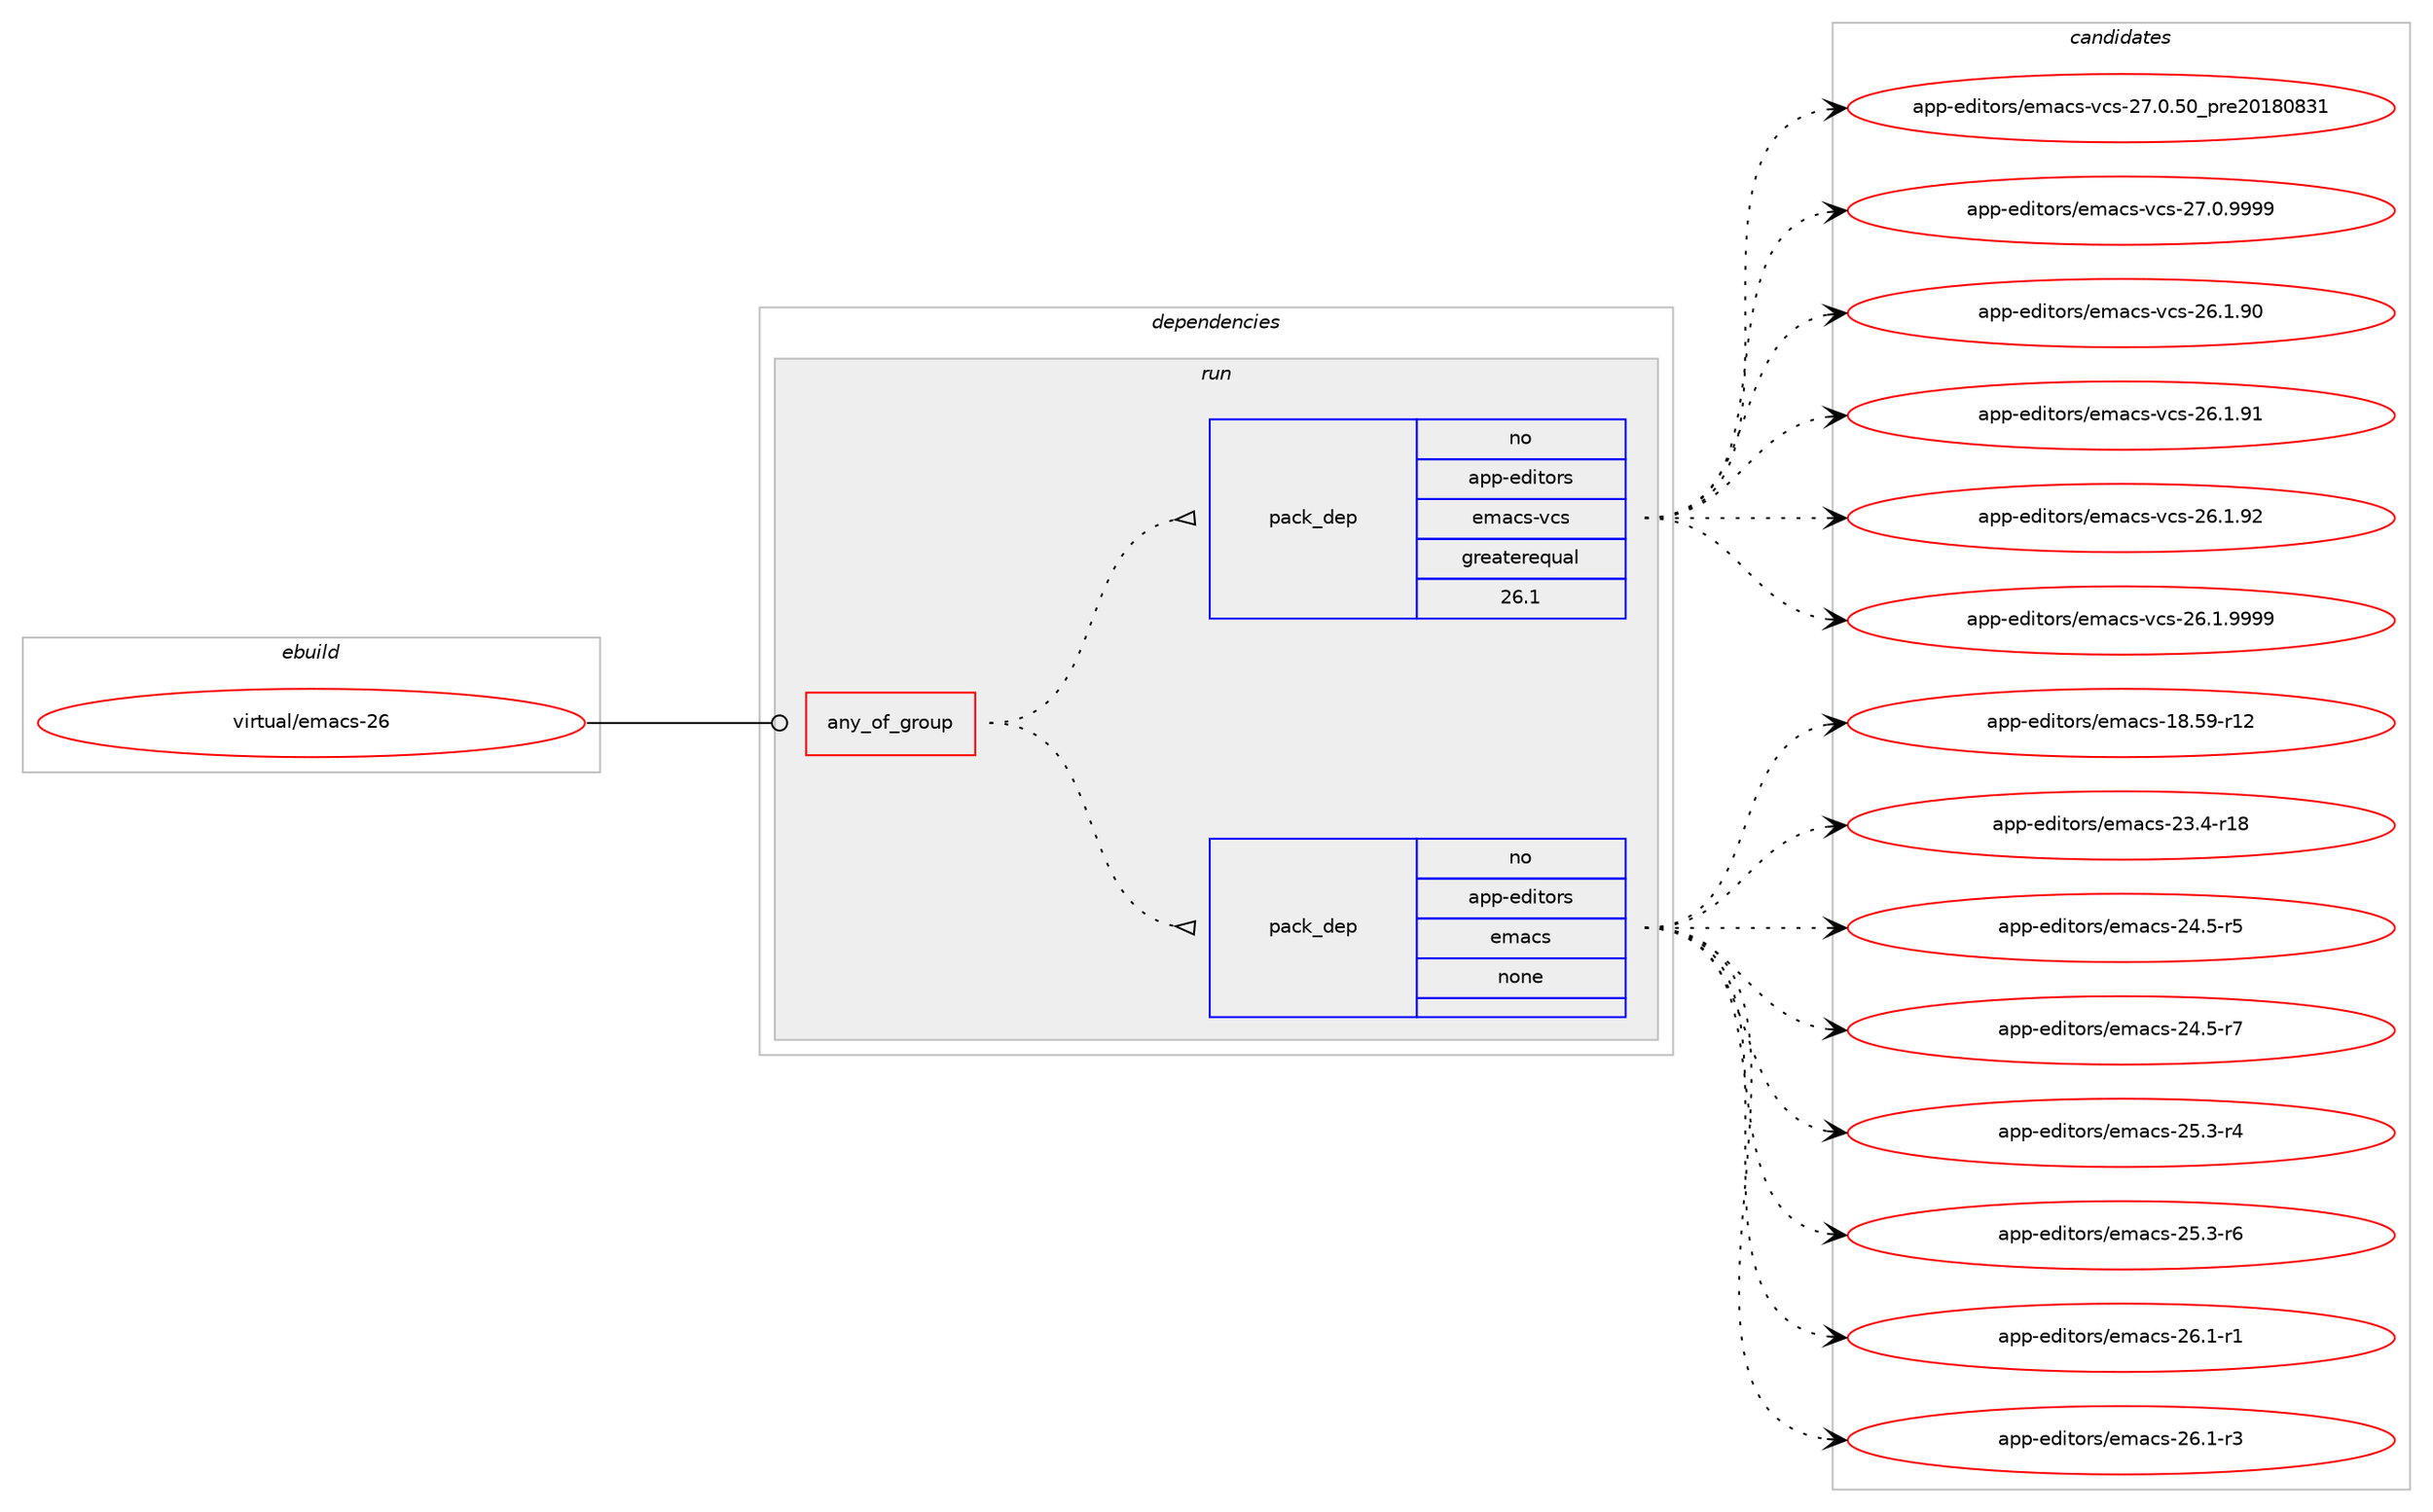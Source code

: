 digraph prolog {

# *************
# Graph options
# *************

newrank=true;
concentrate=true;
compound=true;
graph [rankdir=LR,fontname=Helvetica,fontsize=10,ranksep=1.5];#, ranksep=2.5, nodesep=0.2];
edge  [arrowhead=vee];
node  [fontname=Helvetica,fontsize=10];

# **********
# The ebuild
# **********

subgraph cluster_leftcol {
color=gray;
rank=same;
label=<<i>ebuild</i>>;
id [label="virtual/emacs-26", color=red, width=4, href="../virtual/emacs-26.svg"];
}

# ****************
# The dependencies
# ****************

subgraph cluster_midcol {
color=gray;
label=<<i>dependencies</i>>;
subgraph cluster_compile {
fillcolor="#eeeeee";
style=filled;
label=<<i>compile</i>>;
}
subgraph cluster_compileandrun {
fillcolor="#eeeeee";
style=filled;
label=<<i>compile and run</i>>;
}
subgraph cluster_run {
fillcolor="#eeeeee";
style=filled;
label=<<i>run</i>>;
subgraph any27815 {
dependency1741040 [label=<<TABLE BORDER="0" CELLBORDER="1" CELLSPACING="0" CELLPADDING="4"><TR><TD CELLPADDING="10">any_of_group</TD></TR></TABLE>>, shape=none, color=red];subgraph pack1249661 {
dependency1741041 [label=<<TABLE BORDER="0" CELLBORDER="1" CELLSPACING="0" CELLPADDING="4" WIDTH="220"><TR><TD ROWSPAN="6" CELLPADDING="30">pack_dep</TD></TR><TR><TD WIDTH="110">no</TD></TR><TR><TD>app-editors</TD></TR><TR><TD>emacs</TD></TR><TR><TD>none</TD></TR><TR><TD></TD></TR></TABLE>>, shape=none, color=blue];
}
dependency1741040:e -> dependency1741041:w [weight=20,style="dotted",arrowhead="oinv"];
subgraph pack1249662 {
dependency1741042 [label=<<TABLE BORDER="0" CELLBORDER="1" CELLSPACING="0" CELLPADDING="4" WIDTH="220"><TR><TD ROWSPAN="6" CELLPADDING="30">pack_dep</TD></TR><TR><TD WIDTH="110">no</TD></TR><TR><TD>app-editors</TD></TR><TR><TD>emacs-vcs</TD></TR><TR><TD>greaterequal</TD></TR><TR><TD>26.1</TD></TR></TABLE>>, shape=none, color=blue];
}
dependency1741040:e -> dependency1741042:w [weight=20,style="dotted",arrowhead="oinv"];
}
id:e -> dependency1741040:w [weight=20,style="solid",arrowhead="odot"];
}
}

# **************
# The candidates
# **************

subgraph cluster_choices {
rank=same;
color=gray;
label=<<i>candidates</i>>;

subgraph choice1249661 {
color=black;
nodesep=1;
choice9711211245101100105116111114115471011099799115454956465357451144950 [label="app-editors/emacs-18.59-r12", color=red, width=4,href="../app-editors/emacs-18.59-r12.svg"];
choice97112112451011001051161111141154710110997991154550514652451144956 [label="app-editors/emacs-23.4-r18", color=red, width=4,href="../app-editors/emacs-23.4-r18.svg"];
choice971121124510110010511611111411547101109979911545505246534511453 [label="app-editors/emacs-24.5-r5", color=red, width=4,href="../app-editors/emacs-24.5-r5.svg"];
choice971121124510110010511611111411547101109979911545505246534511455 [label="app-editors/emacs-24.5-r7", color=red, width=4,href="../app-editors/emacs-24.5-r7.svg"];
choice971121124510110010511611111411547101109979911545505346514511452 [label="app-editors/emacs-25.3-r4", color=red, width=4,href="../app-editors/emacs-25.3-r4.svg"];
choice971121124510110010511611111411547101109979911545505346514511454 [label="app-editors/emacs-25.3-r6", color=red, width=4,href="../app-editors/emacs-25.3-r6.svg"];
choice971121124510110010511611111411547101109979911545505446494511449 [label="app-editors/emacs-26.1-r1", color=red, width=4,href="../app-editors/emacs-26.1-r1.svg"];
choice971121124510110010511611111411547101109979911545505446494511451 [label="app-editors/emacs-26.1-r3", color=red, width=4,href="../app-editors/emacs-26.1-r3.svg"];
dependency1741041:e -> choice9711211245101100105116111114115471011099799115454956465357451144950:w [style=dotted,weight="100"];
dependency1741041:e -> choice97112112451011001051161111141154710110997991154550514652451144956:w [style=dotted,weight="100"];
dependency1741041:e -> choice971121124510110010511611111411547101109979911545505246534511453:w [style=dotted,weight="100"];
dependency1741041:e -> choice971121124510110010511611111411547101109979911545505246534511455:w [style=dotted,weight="100"];
dependency1741041:e -> choice971121124510110010511611111411547101109979911545505346514511452:w [style=dotted,weight="100"];
dependency1741041:e -> choice971121124510110010511611111411547101109979911545505346514511454:w [style=dotted,weight="100"];
dependency1741041:e -> choice971121124510110010511611111411547101109979911545505446494511449:w [style=dotted,weight="100"];
dependency1741041:e -> choice971121124510110010511611111411547101109979911545505446494511451:w [style=dotted,weight="100"];
}
subgraph choice1249662 {
color=black;
nodesep=1;
choice971121124510110010511611111411547101109979911545118991154550544649465748 [label="app-editors/emacs-vcs-26.1.90", color=red, width=4,href="../app-editors/emacs-vcs-26.1.90.svg"];
choice971121124510110010511611111411547101109979911545118991154550544649465749 [label="app-editors/emacs-vcs-26.1.91", color=red, width=4,href="../app-editors/emacs-vcs-26.1.91.svg"];
choice971121124510110010511611111411547101109979911545118991154550544649465750 [label="app-editors/emacs-vcs-26.1.92", color=red, width=4,href="../app-editors/emacs-vcs-26.1.92.svg"];
choice9711211245101100105116111114115471011099799115451189911545505446494657575757 [label="app-editors/emacs-vcs-26.1.9999", color=red, width=4,href="../app-editors/emacs-vcs-26.1.9999.svg"];
choice971121124510110010511611111411547101109979911545118991154550554648465348951121141015048495648565149 [label="app-editors/emacs-vcs-27.0.50_pre20180831", color=red, width=4,href="../app-editors/emacs-vcs-27.0.50_pre20180831.svg"];
choice9711211245101100105116111114115471011099799115451189911545505546484657575757 [label="app-editors/emacs-vcs-27.0.9999", color=red, width=4,href="../app-editors/emacs-vcs-27.0.9999.svg"];
dependency1741042:e -> choice971121124510110010511611111411547101109979911545118991154550544649465748:w [style=dotted,weight="100"];
dependency1741042:e -> choice971121124510110010511611111411547101109979911545118991154550544649465749:w [style=dotted,weight="100"];
dependency1741042:e -> choice971121124510110010511611111411547101109979911545118991154550544649465750:w [style=dotted,weight="100"];
dependency1741042:e -> choice9711211245101100105116111114115471011099799115451189911545505446494657575757:w [style=dotted,weight="100"];
dependency1741042:e -> choice971121124510110010511611111411547101109979911545118991154550554648465348951121141015048495648565149:w [style=dotted,weight="100"];
dependency1741042:e -> choice9711211245101100105116111114115471011099799115451189911545505546484657575757:w [style=dotted,weight="100"];
}
}

}
